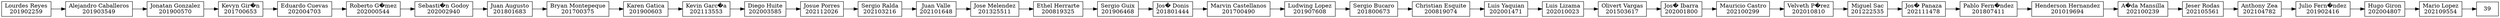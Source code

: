 digraph G{
rankdir=LR;
node [shape=cicle];
0[label = "Lourdes Reyes
201902259"];
1[label = "Alejandro Caballeros
201903549"];
2[label = "Jonatan Gonzalez
201900570"];
3[label = "Kevyn Gir�n
201700653"];
4[label = "Eduardo Cuevas
202004703"];
5[label = "Roberto G�mez
202000544"];
6[label = "Sebasti�n Godoy
202002940"];
7[label = "Juan Augusto
201801683"];
8[label = "Bryan Montepeque
201700375"];
9[label = "Karen Gatica
201900603"];
10[label = "Kevin Garc�a
202113553"];
11[label = "Diego Huite
202003585"];
12[label = "Josue Porres
202112026"];
13[label = "Sergio Ralda
202103216"];
14[label = "Juan Valle
202101648"];
15[label = "Jose Melendez
201325511"];
16[label = "Ethel Herrarte
200819325"];
17[label = "Sergio Guix
201906468"];
18[label = "Jos� Donis
201801444"];
19[label = "Marvin Castellanos
201700490"];
20[label = "Ludwing Lopez
201907608"];
21[label = "Sergio Bucaro
201800673"];
22[label = "Christian Esquite
200819074"];
23[label = "Luis Yaquian
202001471"];
24[label = "Luis Lizama
202010023"];
25[label = "Olivert Vargas
201503617"];
26[label = "Jos� Ibarra
202001800"];
27[label = "Mauricio Castro
202100299"];
28[label = "Velveth P�rez
202010810"];
29[label = "Miguel Sac
201222535"];
30[label = "Jos� Panaza
202111478"];
31[label = "Pablo Fern�ndez
201807411"];
32[label = "Henderson Hernandez
201019694"];
33[label = "A�da Mansilla
202100239"];
34[label = "Jeser Rodas
202105561"];
35[label = "Anthony Zea
202104782"];
36[label = "Julio Fern�ndez
201902416"];
37[label = "Hugo Giron
202004807"];
38[label = "Mario Lopez
202109554"];
0->1;
1->2;
2->3;
3->4;
4->5;
5->6;
6->7;
7->8;
8->9;
9->10;
10->11;
11->12;
12->13;
13->14;
14->15;
15->16;
16->17;
17->18;
18->19;
19->20;
20->21;
21->22;
22->23;
23->24;
24->25;
25->26;
26->27;
27->28;
28->29;
29->30;
30->31;
31->32;
32->33;
33->34;
34->35;
35->36;
36->37;
37->38;
38->39;
}